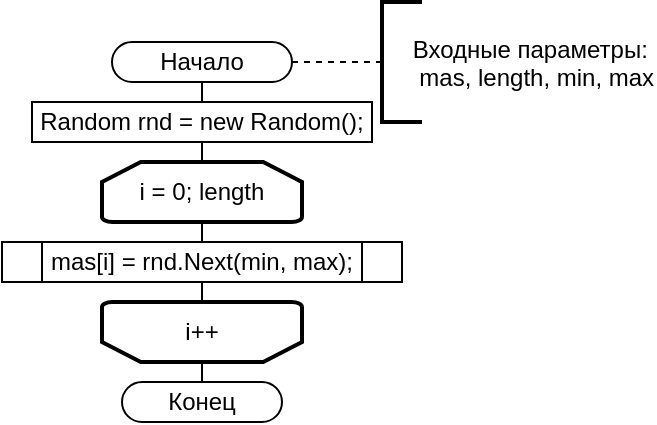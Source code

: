 <mxfile version="24.4.13" type="device">
  <diagram name="Страница — 1" id="0Me_hVA8JLuLEJQfANBF">
    <mxGraphModel dx="988" dy="1747" grid="1" gridSize="10" guides="1" tooltips="1" connect="1" arrows="1" fold="1" page="1" pageScale="1" pageWidth="827" pageHeight="1169" math="0" shadow="0">
      <root>
        <mxCell id="0" />
        <mxCell id="1" parent="0" />
        <mxCell id="YyzEPV21Y90kbuuKbUfG-1" value="Начало" style="rounded=1;whiteSpace=wrap;html=1;arcSize=50;" parent="1" vertex="1">
          <mxGeometry x="395" y="10" width="90" height="20" as="geometry" />
        </mxCell>
        <mxCell id="OAHgZUkmOT5a_XQyAgWU-1" value="" style="endArrow=none;dashed=1;html=1;rounded=0;exitX=0;exitY=0.5;exitDx=0;exitDy=0;entryX=1;entryY=0.5;entryDx=0;entryDy=0;exitPerimeter=0;" edge="1" parent="1" source="OAHgZUkmOT5a_XQyAgWU-3" target="YyzEPV21Y90kbuuKbUfG-1">
          <mxGeometry width="50" height="50" relative="1" as="geometry">
            <mxPoint x="520" y="20" as="sourcePoint" />
            <mxPoint x="510" y="-10" as="targetPoint" />
          </mxGeometry>
        </mxCell>
        <mxCell id="OAHgZUkmOT5a_XQyAgWU-3" value="    Входные параметры:&#xa;     mas, length, min, max" style="strokeWidth=2;shape=mxgraph.flowchart.annotation_1;align=left;pointerEvents=1;recursiveResize=1;autosize=0;verticalAlign=middle;horizontal=1;" vertex="1" parent="1">
          <mxGeometry x="530" y="-10" width="20" height="60" as="geometry" />
        </mxCell>
        <mxCell id="OAHgZUkmOT5a_XQyAgWU-8" value="" style="endArrow=none;html=1;rounded=0;exitX=0.5;exitY=1;exitDx=0;exitDy=0;entryX=0.5;entryY=0;entryDx=0;entryDy=0;" edge="1" parent="1" source="YyzEPV21Y90kbuuKbUfG-1" target="OAHgZUkmOT5a_XQyAgWU-9">
          <mxGeometry width="50" height="50" relative="1" as="geometry">
            <mxPoint x="340" y="130" as="sourcePoint" />
            <mxPoint x="390" y="80" as="targetPoint" />
          </mxGeometry>
        </mxCell>
        <mxCell id="OAHgZUkmOT5a_XQyAgWU-9" value="Random rnd = new Random();" style="rounded=0;whiteSpace=wrap;html=1;" vertex="1" parent="1">
          <mxGeometry x="355" y="40" width="170" height="20" as="geometry" />
        </mxCell>
        <mxCell id="OAHgZUkmOT5a_XQyAgWU-10" value="" style="endArrow=none;html=1;rounded=0;entryX=0.5;entryY=1;entryDx=0;entryDy=0;exitX=0.5;exitY=0;exitDx=0;exitDy=0;exitPerimeter=0;" edge="1" parent="1" source="OAHgZUkmOT5a_XQyAgWU-11" target="OAHgZUkmOT5a_XQyAgWU-9">
          <mxGeometry width="50" height="50" relative="1" as="geometry">
            <mxPoint x="340" y="130" as="sourcePoint" />
            <mxPoint x="390" y="80" as="targetPoint" />
          </mxGeometry>
        </mxCell>
        <mxCell id="OAHgZUkmOT5a_XQyAgWU-11" value="i = 0; length" style="strokeWidth=2;html=1;shape=mxgraph.flowchart.loop_limit;whiteSpace=wrap;" vertex="1" parent="1">
          <mxGeometry x="390" y="70" width="100" height="30" as="geometry" />
        </mxCell>
        <mxCell id="OAHgZUkmOT5a_XQyAgWU-12" value="" style="endArrow=none;html=1;rounded=0;entryX=0.5;entryY=0;entryDx=0;entryDy=0;exitX=0.5;exitY=1;exitDx=0;exitDy=0;exitPerimeter=0;" edge="1" parent="1" source="OAHgZUkmOT5a_XQyAgWU-11" target="OAHgZUkmOT5a_XQyAgWU-13">
          <mxGeometry width="50" height="50" relative="1" as="geometry">
            <mxPoint x="430" y="140" as="sourcePoint" />
            <mxPoint x="460" y="60" as="targetPoint" />
          </mxGeometry>
        </mxCell>
        <mxCell id="OAHgZUkmOT5a_XQyAgWU-13" value="mas[i] = rnd.Next(min, max);" style="shape=process;whiteSpace=wrap;html=1;backgroundOutline=1;" vertex="1" parent="1">
          <mxGeometry x="340" y="110" width="200" height="20" as="geometry" />
        </mxCell>
        <mxCell id="OAHgZUkmOT5a_XQyAgWU-14" value="i++" style="strokeWidth=2;html=1;shape=mxgraph.flowchart.loop_limit;whiteSpace=wrap;direction=west;" vertex="1" parent="1">
          <mxGeometry x="390" y="140" width="100" height="30" as="geometry" />
        </mxCell>
        <mxCell id="OAHgZUkmOT5a_XQyAgWU-15" value="" style="endArrow=none;html=1;rounded=0;entryX=0.5;entryY=1;entryDx=0;entryDy=0;exitX=0.5;exitY=1;exitDx=0;exitDy=0;exitPerimeter=0;" edge="1" parent="1" source="OAHgZUkmOT5a_XQyAgWU-14" target="OAHgZUkmOT5a_XQyAgWU-13">
          <mxGeometry width="50" height="50" relative="1" as="geometry">
            <mxPoint x="390" y="160" as="sourcePoint" />
            <mxPoint x="440" y="110" as="targetPoint" />
          </mxGeometry>
        </mxCell>
        <mxCell id="OAHgZUkmOT5a_XQyAgWU-16" value="Конец" style="rounded=1;whiteSpace=wrap;html=1;arcSize=50;" vertex="1" parent="1">
          <mxGeometry x="400" y="180" width="80" height="20" as="geometry" />
        </mxCell>
        <mxCell id="OAHgZUkmOT5a_XQyAgWU-17" value="" style="endArrow=none;html=1;rounded=0;entryX=0.5;entryY=0;entryDx=0;entryDy=0;entryPerimeter=0;exitX=0.5;exitY=0;exitDx=0;exitDy=0;" edge="1" parent="1" source="OAHgZUkmOT5a_XQyAgWU-16" target="OAHgZUkmOT5a_XQyAgWU-14">
          <mxGeometry width="50" height="50" relative="1" as="geometry">
            <mxPoint x="390" y="160" as="sourcePoint" />
            <mxPoint x="440" y="110" as="targetPoint" />
          </mxGeometry>
        </mxCell>
      </root>
    </mxGraphModel>
  </diagram>
</mxfile>
